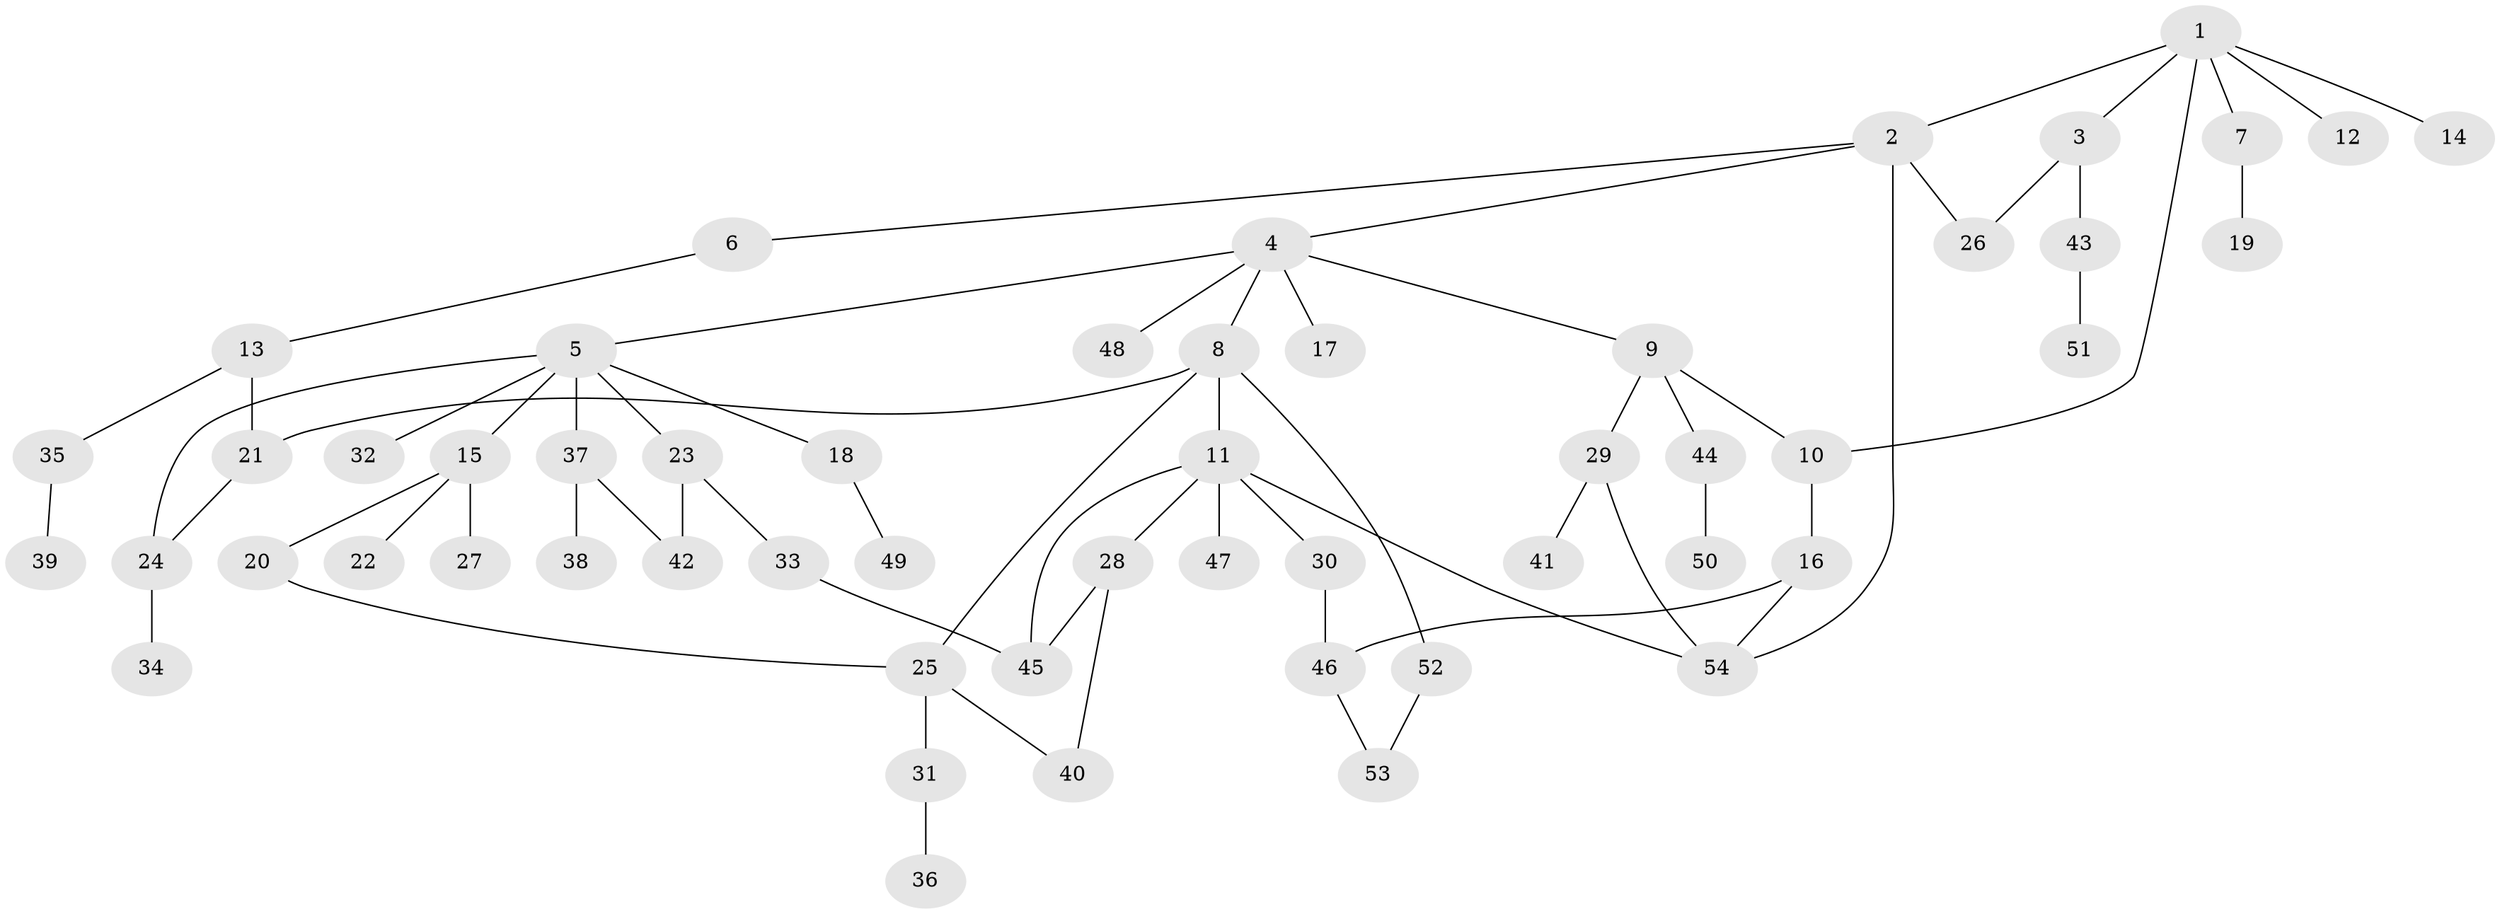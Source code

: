 // coarse degree distribution, {5: 0.09090909090909091, 9: 0.030303030303030304, 3: 0.21212121212121213, 8: 0.030303030303030304, 1: 0.45454545454545453, 6: 0.030303030303030304, 4: 0.09090909090909091, 2: 0.06060606060606061}
// Generated by graph-tools (version 1.1) at 2025/23/03/03/25 07:23:32]
// undirected, 54 vertices, 67 edges
graph export_dot {
graph [start="1"]
  node [color=gray90,style=filled];
  1;
  2;
  3;
  4;
  5;
  6;
  7;
  8;
  9;
  10;
  11;
  12;
  13;
  14;
  15;
  16;
  17;
  18;
  19;
  20;
  21;
  22;
  23;
  24;
  25;
  26;
  27;
  28;
  29;
  30;
  31;
  32;
  33;
  34;
  35;
  36;
  37;
  38;
  39;
  40;
  41;
  42;
  43;
  44;
  45;
  46;
  47;
  48;
  49;
  50;
  51;
  52;
  53;
  54;
  1 -- 2;
  1 -- 3;
  1 -- 7;
  1 -- 12;
  1 -- 14;
  1 -- 10;
  2 -- 4;
  2 -- 6;
  2 -- 26;
  2 -- 54;
  3 -- 43;
  3 -- 26;
  4 -- 5;
  4 -- 8;
  4 -- 9;
  4 -- 17;
  4 -- 48;
  5 -- 15;
  5 -- 18;
  5 -- 23;
  5 -- 24;
  5 -- 32;
  5 -- 37;
  6 -- 13;
  7 -- 19;
  8 -- 11;
  8 -- 52;
  8 -- 21;
  8 -- 25;
  9 -- 10;
  9 -- 29;
  9 -- 44;
  10 -- 16;
  11 -- 28;
  11 -- 30;
  11 -- 47;
  11 -- 54;
  11 -- 45;
  13 -- 21;
  13 -- 35;
  15 -- 20;
  15 -- 22;
  15 -- 27;
  16 -- 46;
  16 -- 54;
  18 -- 49;
  20 -- 25;
  21 -- 24;
  23 -- 33;
  23 -- 42;
  24 -- 34;
  25 -- 31;
  25 -- 40;
  28 -- 40;
  28 -- 45;
  29 -- 41;
  29 -- 54;
  30 -- 46;
  31 -- 36;
  33 -- 45;
  35 -- 39;
  37 -- 38;
  37 -- 42;
  43 -- 51;
  44 -- 50;
  46 -- 53;
  52 -- 53;
}
